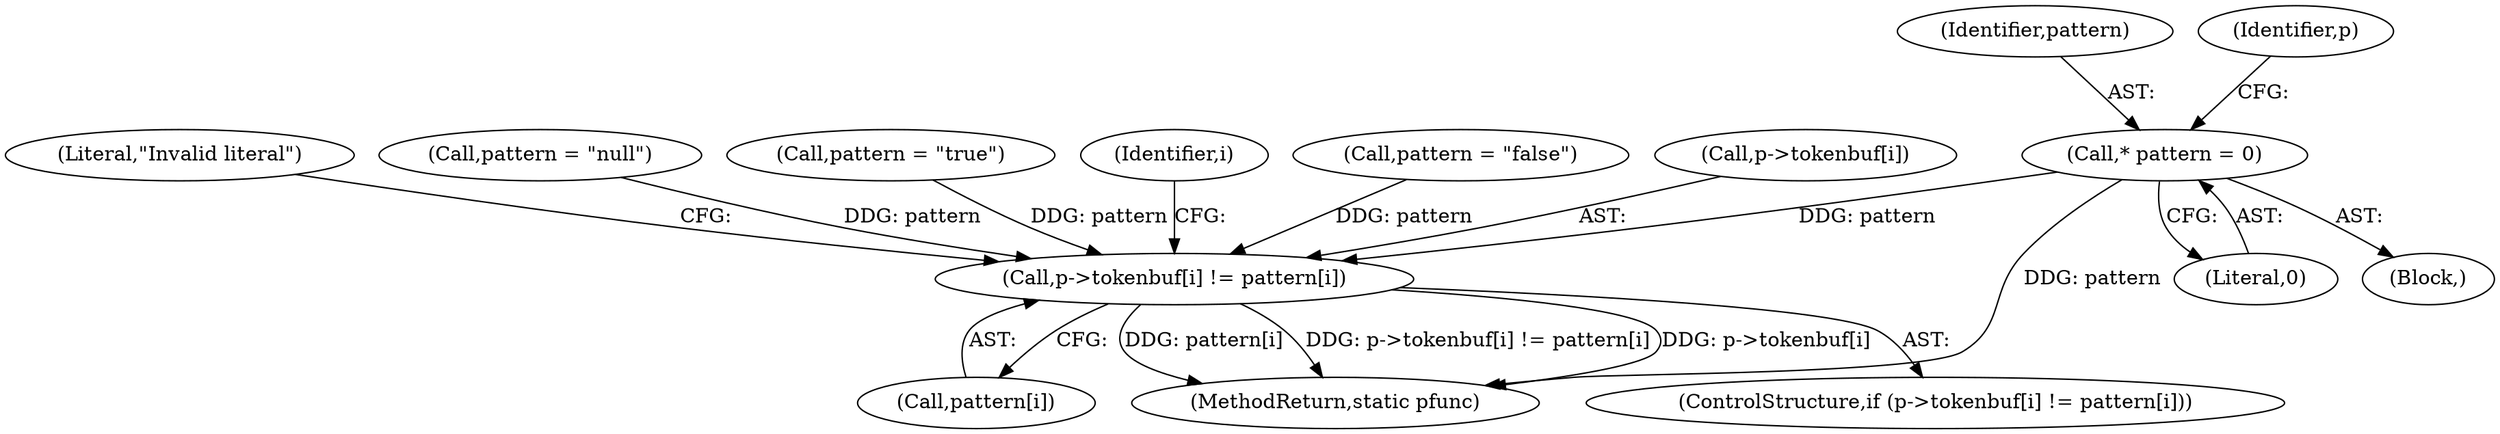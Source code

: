 digraph "0_jq_8eb1367ca44e772963e704a700ef72ae2e12babd@pointer" {
"1000112" [label="(Call,* pattern = 0)"];
"1000179" [label="(Call,p->tokenbuf[i] != pattern[i])"];
"1000125" [label="(Call,pattern = \"true\")"];
"1000245" [label="(MethodReturn,static pfunc)"];
"1000177" [label="(Identifier,i)"];
"1000136" [label="(Call,pattern = \"false\")"];
"1000179" [label="(Call,p->tokenbuf[i] != pattern[i])"];
"1000114" [label="(Literal,0)"];
"1000112" [label="(Call,* pattern = 0)"];
"1000102" [label="(Block,)"];
"1000180" [label="(Call,p->tokenbuf[i])"];
"1000189" [label="(Literal,\"Invalid literal\")"];
"1000113" [label="(Identifier,pattern)"];
"1000147" [label="(Call,pattern = \"null\")"];
"1000178" [label="(ControlStructure,if (p->tokenbuf[i] != pattern[i]))"];
"1000185" [label="(Call,pattern[i])"];
"1000120" [label="(Identifier,p)"];
"1000112" -> "1000102"  [label="AST: "];
"1000112" -> "1000114"  [label="CFG: "];
"1000113" -> "1000112"  [label="AST: "];
"1000114" -> "1000112"  [label="AST: "];
"1000120" -> "1000112"  [label="CFG: "];
"1000112" -> "1000245"  [label="DDG: pattern"];
"1000112" -> "1000179"  [label="DDG: pattern"];
"1000179" -> "1000178"  [label="AST: "];
"1000179" -> "1000185"  [label="CFG: "];
"1000180" -> "1000179"  [label="AST: "];
"1000185" -> "1000179"  [label="AST: "];
"1000189" -> "1000179"  [label="CFG: "];
"1000177" -> "1000179"  [label="CFG: "];
"1000179" -> "1000245"  [label="DDG: pattern[i]"];
"1000179" -> "1000245"  [label="DDG: p->tokenbuf[i] != pattern[i]"];
"1000179" -> "1000245"  [label="DDG: p->tokenbuf[i]"];
"1000125" -> "1000179"  [label="DDG: pattern"];
"1000147" -> "1000179"  [label="DDG: pattern"];
"1000136" -> "1000179"  [label="DDG: pattern"];
}
